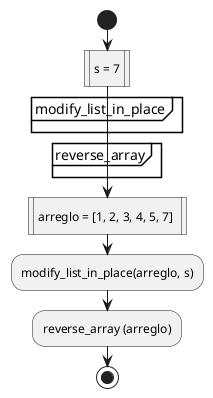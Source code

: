 @startuml
start
:s = 7|

partition modify_list_in_place {
}

partition reverse_array {
}

:arreglo = [1, 2, 3, 4, 5, 7] |

:modify_list_in_place(arreglo, s);
:reverse_array (arreglo);

stop
@enduml